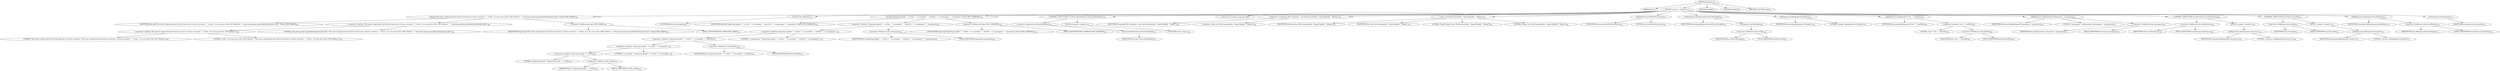 digraph "execute" {  
"263" [label = <(METHOD,execute)<SUB>187</SUB>> ]
"20" [label = <(PARAM,this)<SUB>187</SUB>> ]
"264" [label = <(BLOCK,&lt;empty&gt;,&lt;empty&gt;)<SUB>187</SUB>> ]
"265" [label = <(log,log(&quot;This task is deprecated and will be removed in a future version\n&quot; + &quot;of Ant.  It is now part of the .NET Antlib:\n&quot; + &quot;http://ant.apache.org/antlibs/dotnet/index.html&quot;, Project.MSG_WARN))<SUB>188</SUB>> ]
"19" [label = <(IDENTIFIER,this,log(&quot;This task is deprecated and will be removed in a future version\n&quot; + &quot;of Ant.  It is now part of the .NET Antlib:\n&quot; + &quot;http://ant.apache.org/antlibs/dotnet/index.html&quot;, Project.MSG_WARN))<SUB>188</SUB>> ]
"266" [label = <(&lt;operator&gt;.addition,&quot;This task is deprecated and will be removed in a future version\n&quot; + &quot;of Ant.  It is now part of the .NET Antlib:\n&quot; + &quot;http://ant.apache.org/antlibs/dotnet/index.html&quot;)<SUB>188</SUB>> ]
"267" [label = <(&lt;operator&gt;.addition,&quot;This task is deprecated and will be removed in a future version\n&quot; + &quot;of Ant.  It is now part of the .NET Antlib:\n&quot;)<SUB>188</SUB>> ]
"268" [label = <(LITERAL,&quot;This task is deprecated and will be removed in a future version\n&quot;,&quot;This task is deprecated and will be removed in a future version\n&quot; + &quot;of Ant.  It is now part of the .NET Antlib:\n&quot;)<SUB>188</SUB>> ]
"269" [label = <(LITERAL,&quot;of Ant.  It is now part of the .NET Antlib:\n&quot;,&quot;This task is deprecated and will be removed in a future version\n&quot; + &quot;of Ant.  It is now part of the .NET Antlib:\n&quot;)<SUB>189</SUB>> ]
"270" [label = <(LITERAL,&quot;http://ant.apache.org/antlibs/dotnet/index.html&quot;,&quot;This task is deprecated and will be removed in a future version\n&quot; + &quot;of Ant.  It is now part of the .NET Antlib:\n&quot; + &quot;http://ant.apache.org/antlibs/dotnet/index.html&quot;)<SUB>190</SUB>> ]
"271" [label = <(&lt;operator&gt;.fieldAccess,Project.MSG_WARN)<SUB>191</SUB>> ]
"272" [label = <(IDENTIFIER,Project,log(&quot;This task is deprecated and will be removed in a future version\n&quot; + &quot;of Ant.  It is now part of the .NET Antlib:\n&quot; + &quot;http://ant.apache.org/antlibs/dotnet/index.html&quot;, Project.MSG_WARN))<SUB>191</SUB>> ]
"273" [label = <(FIELD_IDENTIFIER,MSG_WARN,MSG_WARN)<SUB>191</SUB>> ]
"274" [label = <(validate,this.validate())<SUB>192</SUB>> ]
"21" [label = <(IDENTIFIER,this,this.validate())<SUB>192</SUB>> ]
"275" [label = <(log,log(&quot;Importing typelib &quot; + srcFile + &quot; to assembly &quot; + destFile + &quot; in namespace &quot; + namespace, Project.MSG_VERBOSE))<SUB>193</SUB>> ]
"22" [label = <(IDENTIFIER,this,log(&quot;Importing typelib &quot; + srcFile + &quot; to assembly &quot; + destFile + &quot; in namespace &quot; + namespace, Project.MSG_VERBOSE))<SUB>193</SUB>> ]
"276" [label = <(&lt;operator&gt;.addition,&quot;Importing typelib &quot; + srcFile + &quot; to assembly &quot; + destFile + &quot; in namespace &quot; + namespace)<SUB>193</SUB>> ]
"277" [label = <(&lt;operator&gt;.addition,&quot;Importing typelib &quot; + srcFile + &quot; to assembly &quot; + destFile + &quot; in namespace &quot;)<SUB>193</SUB>> ]
"278" [label = <(&lt;operator&gt;.addition,&quot;Importing typelib &quot; + srcFile + &quot; to assembly &quot; + destFile)<SUB>193</SUB>> ]
"279" [label = <(&lt;operator&gt;.addition,&quot;Importing typelib &quot; + srcFile + &quot; to assembly &quot;)<SUB>193</SUB>> ]
"280" [label = <(&lt;operator&gt;.addition,&quot;Importing typelib &quot; + srcFile)<SUB>193</SUB>> ]
"281" [label = <(LITERAL,&quot;Importing typelib &quot;,&quot;Importing typelib &quot; + srcFile)<SUB>193</SUB>> ]
"282" [label = <(&lt;operator&gt;.fieldAccess,this.srcFile)<SUB>193</SUB>> ]
"283" [label = <(IDENTIFIER,this,&quot;Importing typelib &quot; + srcFile)<SUB>193</SUB>> ]
"284" [label = <(FIELD_IDENTIFIER,srcFile,srcFile)<SUB>193</SUB>> ]
"285" [label = <(LITERAL,&quot; to assembly &quot;,&quot;Importing typelib &quot; + srcFile + &quot; to assembly &quot;)<SUB>194</SUB>> ]
"286" [label = <(&lt;operator&gt;.fieldAccess,this.destFile)<SUB>194</SUB>> ]
"287" [label = <(IDENTIFIER,this,&quot;Importing typelib &quot; + srcFile + &quot; to assembly &quot; + destFile)<SUB>194</SUB>> ]
"288" [label = <(FIELD_IDENTIFIER,destFile,destFile)<SUB>194</SUB>> ]
"289" [label = <(LITERAL,&quot; in namespace &quot;,&quot;Importing typelib &quot; + srcFile + &quot; to assembly &quot; + destFile + &quot; in namespace &quot;)<SUB>195</SUB>> ]
"290" [label = <(&lt;operator&gt;.fieldAccess,this.namespace)<SUB>195</SUB>> ]
"291" [label = <(IDENTIFIER,this,&quot;Importing typelib &quot; + srcFile + &quot; to assembly &quot; + destFile + &quot; in namespace &quot; + namespace)<SUB>195</SUB>> ]
"292" [label = <(FIELD_IDENTIFIER,namespace,namespace)<SUB>195</SUB>> ]
"293" [label = <(&lt;operator&gt;.fieldAccess,Project.MSG_VERBOSE)<SUB>195</SUB>> ]
"294" [label = <(IDENTIFIER,Project,log(&quot;Importing typelib &quot; + srcFile + &quot; to assembly &quot; + destFile + &quot; in namespace &quot; + namespace, Project.MSG_VERBOSE))<SUB>195</SUB>> ]
"295" [label = <(FIELD_IDENTIFIER,MSG_VERBOSE,MSG_VERBOSE)<SUB>195</SUB>> ]
"296" [label = <(CONTROL_STRUCTURE,if (!isExecuteNeeded()),if (!isExecuteNeeded()))<SUB>197</SUB>> ]
"297" [label = <(&lt;operator&gt;.logicalNot,!isExecuteNeeded())<SUB>197</SUB>> ]
"298" [label = <(isExecuteNeeded,this.isExecuteNeeded())<SUB>197</SUB>> ]
"23" [label = <(IDENTIFIER,this,this.isExecuteNeeded())<SUB>197</SUB>> ]
"299" [label = <(BLOCK,&lt;empty&gt;,&lt;empty&gt;)<SUB>197</SUB>> ]
"300" [label = <(RETURN,return;,return;)<SUB>198</SUB>> ]
"26" [label = <(LOCAL,NetCommand command: ANY)> ]
"301" [label = <(&lt;operator&gt;.assignment,ANY command = new NetCommand(this, &quot;ImportTypelib&quot;, &quot;tlbimp&quot;))<SUB>201</SUB>> ]
"302" [label = <(IDENTIFIER,command,ANY command = new NetCommand(this, &quot;ImportTypelib&quot;, &quot;tlbimp&quot;))<SUB>201</SUB>> ]
"303" [label = <(&lt;operator&gt;.alloc,new NetCommand(this, &quot;ImportTypelib&quot;, &quot;tlbimp&quot;))<SUB>201</SUB>> ]
"304" [label = <(&lt;init&gt;,new NetCommand(this, &quot;ImportTypelib&quot;, &quot;tlbimp&quot;))<SUB>201</SUB>> ]
"25" [label = <(IDENTIFIER,command,new NetCommand(this, &quot;ImportTypelib&quot;, &quot;tlbimp&quot;))<SUB>201</SUB>> ]
"24" [label = <(IDENTIFIER,this,new NetCommand(this, &quot;ImportTypelib&quot;, &quot;tlbimp&quot;))<SUB>201</SUB>> ]
"305" [label = <(LITERAL,&quot;ImportTypelib&quot;,new NetCommand(this, &quot;ImportTypelib&quot;, &quot;tlbimp&quot;))<SUB>201</SUB>> ]
"306" [label = <(LITERAL,&quot;tlbimp&quot;,new NetCommand(this, &quot;ImportTypelib&quot;, &quot;tlbimp&quot;))<SUB>201</SUB>> ]
"307" [label = <(setFailOnError,setFailOnError(true))<SUB>202</SUB>> ]
"308" [label = <(IDENTIFIER,command,setFailOnError(true))<SUB>202</SUB>> ]
"309" [label = <(LITERAL,true,setFailOnError(true))<SUB>202</SUB>> ]
"310" [label = <(addArgument,addArgument(srcFile.toString()))<SUB>203</SUB>> ]
"311" [label = <(IDENTIFIER,command,addArgument(srcFile.toString()))<SUB>203</SUB>> ]
"312" [label = <(toString,srcFile.toString())<SUB>203</SUB>> ]
"313" [label = <(&lt;operator&gt;.fieldAccess,this.srcFile)<SUB>203</SUB>> ]
"314" [label = <(IDENTIFIER,this,srcFile.toString())<SUB>203</SUB>> ]
"315" [label = <(FIELD_IDENTIFIER,srcFile,srcFile)<SUB>203</SUB>> ]
"316" [label = <(addArgument,addArgument(&quot;/nologo&quot;))<SUB>205</SUB>> ]
"317" [label = <(IDENTIFIER,command,addArgument(&quot;/nologo&quot;))<SUB>205</SUB>> ]
"318" [label = <(LITERAL,&quot;/nologo&quot;,addArgument(&quot;/nologo&quot;))<SUB>205</SUB>> ]
"319" [label = <(addArgument,addArgument(&quot;/out:&quot; + destFile))<SUB>206</SUB>> ]
"320" [label = <(IDENTIFIER,command,addArgument(&quot;/out:&quot; + destFile))<SUB>206</SUB>> ]
"321" [label = <(&lt;operator&gt;.addition,&quot;/out:&quot; + destFile)<SUB>206</SUB>> ]
"322" [label = <(LITERAL,&quot;/out:&quot;,&quot;/out:&quot; + destFile)<SUB>206</SUB>> ]
"323" [label = <(&lt;operator&gt;.fieldAccess,this.destFile)<SUB>206</SUB>> ]
"324" [label = <(IDENTIFIER,this,&quot;/out:&quot; + destFile)<SUB>206</SUB>> ]
"325" [label = <(FIELD_IDENTIFIER,destFile,destFile)<SUB>206</SUB>> ]
"326" [label = <(addArgument,addArgument(&quot;/namespace:&quot;, namespace))<SUB>207</SUB>> ]
"327" [label = <(IDENTIFIER,command,addArgument(&quot;/namespace:&quot;, namespace))<SUB>207</SUB>> ]
"328" [label = <(LITERAL,&quot;/namespace:&quot;,addArgument(&quot;/namespace:&quot;, namespace))<SUB>207</SUB>> ]
"329" [label = <(&lt;operator&gt;.fieldAccess,this.namespace)<SUB>207</SUB>> ]
"330" [label = <(IDENTIFIER,this,addArgument(&quot;/namespace:&quot;, namespace))<SUB>207</SUB>> ]
"331" [label = <(FIELD_IDENTIFIER,namespace,namespace)<SUB>207</SUB>> ]
"332" [label = <(CONTROL_STRUCTURE,if (useSysArray),if (useSysArray))<SUB>208</SUB>> ]
"333" [label = <(&lt;operator&gt;.fieldAccess,this.useSysArray)<SUB>208</SUB>> ]
"334" [label = <(IDENTIFIER,this,if (useSysArray))<SUB>208</SUB>> ]
"335" [label = <(FIELD_IDENTIFIER,useSysArray,useSysArray)<SUB>208</SUB>> ]
"336" [label = <(BLOCK,&lt;empty&gt;,&lt;empty&gt;)<SUB>208</SUB>> ]
"337" [label = <(addArgument,addArgument(&quot;/sysarray&quot;))<SUB>209</SUB>> ]
"338" [label = <(IDENTIFIER,command,addArgument(&quot;/sysarray&quot;))<SUB>209</SUB>> ]
"339" [label = <(LITERAL,&quot;/sysarray&quot;,addArgument(&quot;/sysarray&quot;))<SUB>209</SUB>> ]
"340" [label = <(CONTROL_STRUCTURE,if (unsafe),if (unsafe))<SUB>211</SUB>> ]
"341" [label = <(&lt;operator&gt;.fieldAccess,this.unsafe)<SUB>211</SUB>> ]
"342" [label = <(IDENTIFIER,this,if (unsafe))<SUB>211</SUB>> ]
"343" [label = <(FIELD_IDENTIFIER,unsafe,unsafe)<SUB>211</SUB>> ]
"344" [label = <(BLOCK,&lt;empty&gt;,&lt;empty&gt;)<SUB>211</SUB>> ]
"345" [label = <(addArgument,addArgument(&quot;/unsafe&quot;))<SUB>212</SUB>> ]
"346" [label = <(IDENTIFIER,command,addArgument(&quot;/unsafe&quot;))<SUB>212</SUB>> ]
"347" [label = <(LITERAL,&quot;/unsafe&quot;,addArgument(&quot;/unsafe&quot;))<SUB>212</SUB>> ]
"348" [label = <(addArgument,addArgument(extraOptions))<SUB>214</SUB>> ]
"349" [label = <(IDENTIFIER,command,addArgument(extraOptions))<SUB>214</SUB>> ]
"350" [label = <(&lt;operator&gt;.fieldAccess,this.extraOptions)<SUB>214</SUB>> ]
"351" [label = <(IDENTIFIER,this,addArgument(extraOptions))<SUB>214</SUB>> ]
"352" [label = <(FIELD_IDENTIFIER,extraOptions,extraOptions)<SUB>214</SUB>> ]
"353" [label = <(runCommand,runCommand())<SUB>215</SUB>> ]
"354" [label = <(IDENTIFIER,command,runCommand())<SUB>215</SUB>> ]
"355" [label = <(MODIFIER,PUBLIC)> ]
"356" [label = <(MODIFIER,VIRTUAL)> ]
"357" [label = <(METHOD_RETURN,void)<SUB>187</SUB>> ]
  "263" -> "20" 
  "263" -> "264" 
  "263" -> "355" 
  "263" -> "356" 
  "263" -> "357" 
  "264" -> "265" 
  "264" -> "274" 
  "264" -> "275" 
  "264" -> "296" 
  "264" -> "26" 
  "264" -> "301" 
  "264" -> "304" 
  "264" -> "307" 
  "264" -> "310" 
  "264" -> "316" 
  "264" -> "319" 
  "264" -> "326" 
  "264" -> "332" 
  "264" -> "340" 
  "264" -> "348" 
  "264" -> "353" 
  "265" -> "19" 
  "265" -> "266" 
  "265" -> "271" 
  "266" -> "267" 
  "266" -> "270" 
  "267" -> "268" 
  "267" -> "269" 
  "271" -> "272" 
  "271" -> "273" 
  "274" -> "21" 
  "275" -> "22" 
  "275" -> "276" 
  "275" -> "293" 
  "276" -> "277" 
  "276" -> "290" 
  "277" -> "278" 
  "277" -> "289" 
  "278" -> "279" 
  "278" -> "286" 
  "279" -> "280" 
  "279" -> "285" 
  "280" -> "281" 
  "280" -> "282" 
  "282" -> "283" 
  "282" -> "284" 
  "286" -> "287" 
  "286" -> "288" 
  "290" -> "291" 
  "290" -> "292" 
  "293" -> "294" 
  "293" -> "295" 
  "296" -> "297" 
  "296" -> "299" 
  "297" -> "298" 
  "298" -> "23" 
  "299" -> "300" 
  "301" -> "302" 
  "301" -> "303" 
  "304" -> "25" 
  "304" -> "24" 
  "304" -> "305" 
  "304" -> "306" 
  "307" -> "308" 
  "307" -> "309" 
  "310" -> "311" 
  "310" -> "312" 
  "312" -> "313" 
  "313" -> "314" 
  "313" -> "315" 
  "316" -> "317" 
  "316" -> "318" 
  "319" -> "320" 
  "319" -> "321" 
  "321" -> "322" 
  "321" -> "323" 
  "323" -> "324" 
  "323" -> "325" 
  "326" -> "327" 
  "326" -> "328" 
  "326" -> "329" 
  "329" -> "330" 
  "329" -> "331" 
  "332" -> "333" 
  "332" -> "336" 
  "333" -> "334" 
  "333" -> "335" 
  "336" -> "337" 
  "337" -> "338" 
  "337" -> "339" 
  "340" -> "341" 
  "340" -> "344" 
  "341" -> "342" 
  "341" -> "343" 
  "344" -> "345" 
  "345" -> "346" 
  "345" -> "347" 
  "348" -> "349" 
  "348" -> "350" 
  "350" -> "351" 
  "350" -> "352" 
  "353" -> "354" 
}
